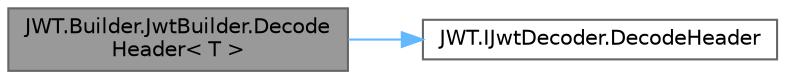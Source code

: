 digraph "JWT.Builder.JwtBuilder.DecodeHeader&lt; T &gt;"
{
 // LATEX_PDF_SIZE
  bgcolor="transparent";
  edge [fontname=Helvetica,fontsize=10,labelfontname=Helvetica,labelfontsize=10];
  node [fontname=Helvetica,fontsize=10,shape=box,height=0.2,width=0.4];
  rankdir="LR";
  Node1 [id="Node000001",label="JWT.Builder.JwtBuilder.Decode\lHeader\< T \>",height=0.2,width=0.4,color="gray40", fillcolor="grey60", style="filled", fontcolor="black",tooltip="Given a JWT, decodes it and return the header."];
  Node1 -> Node2 [id="edge1_Node000001_Node000002",color="steelblue1",style="solid",tooltip=" "];
  Node2 [id="Node000002",label="JWT.IJwtDecoder.DecodeHeader",height=0.2,width=0.4,color="grey40", fillcolor="white", style="filled",URL="$interface_j_w_t_1_1_i_jwt_decoder.html#ace2a937b6e306e573691765a734ea422",tooltip="Given a JWT, decodes it and return the header."];
}
